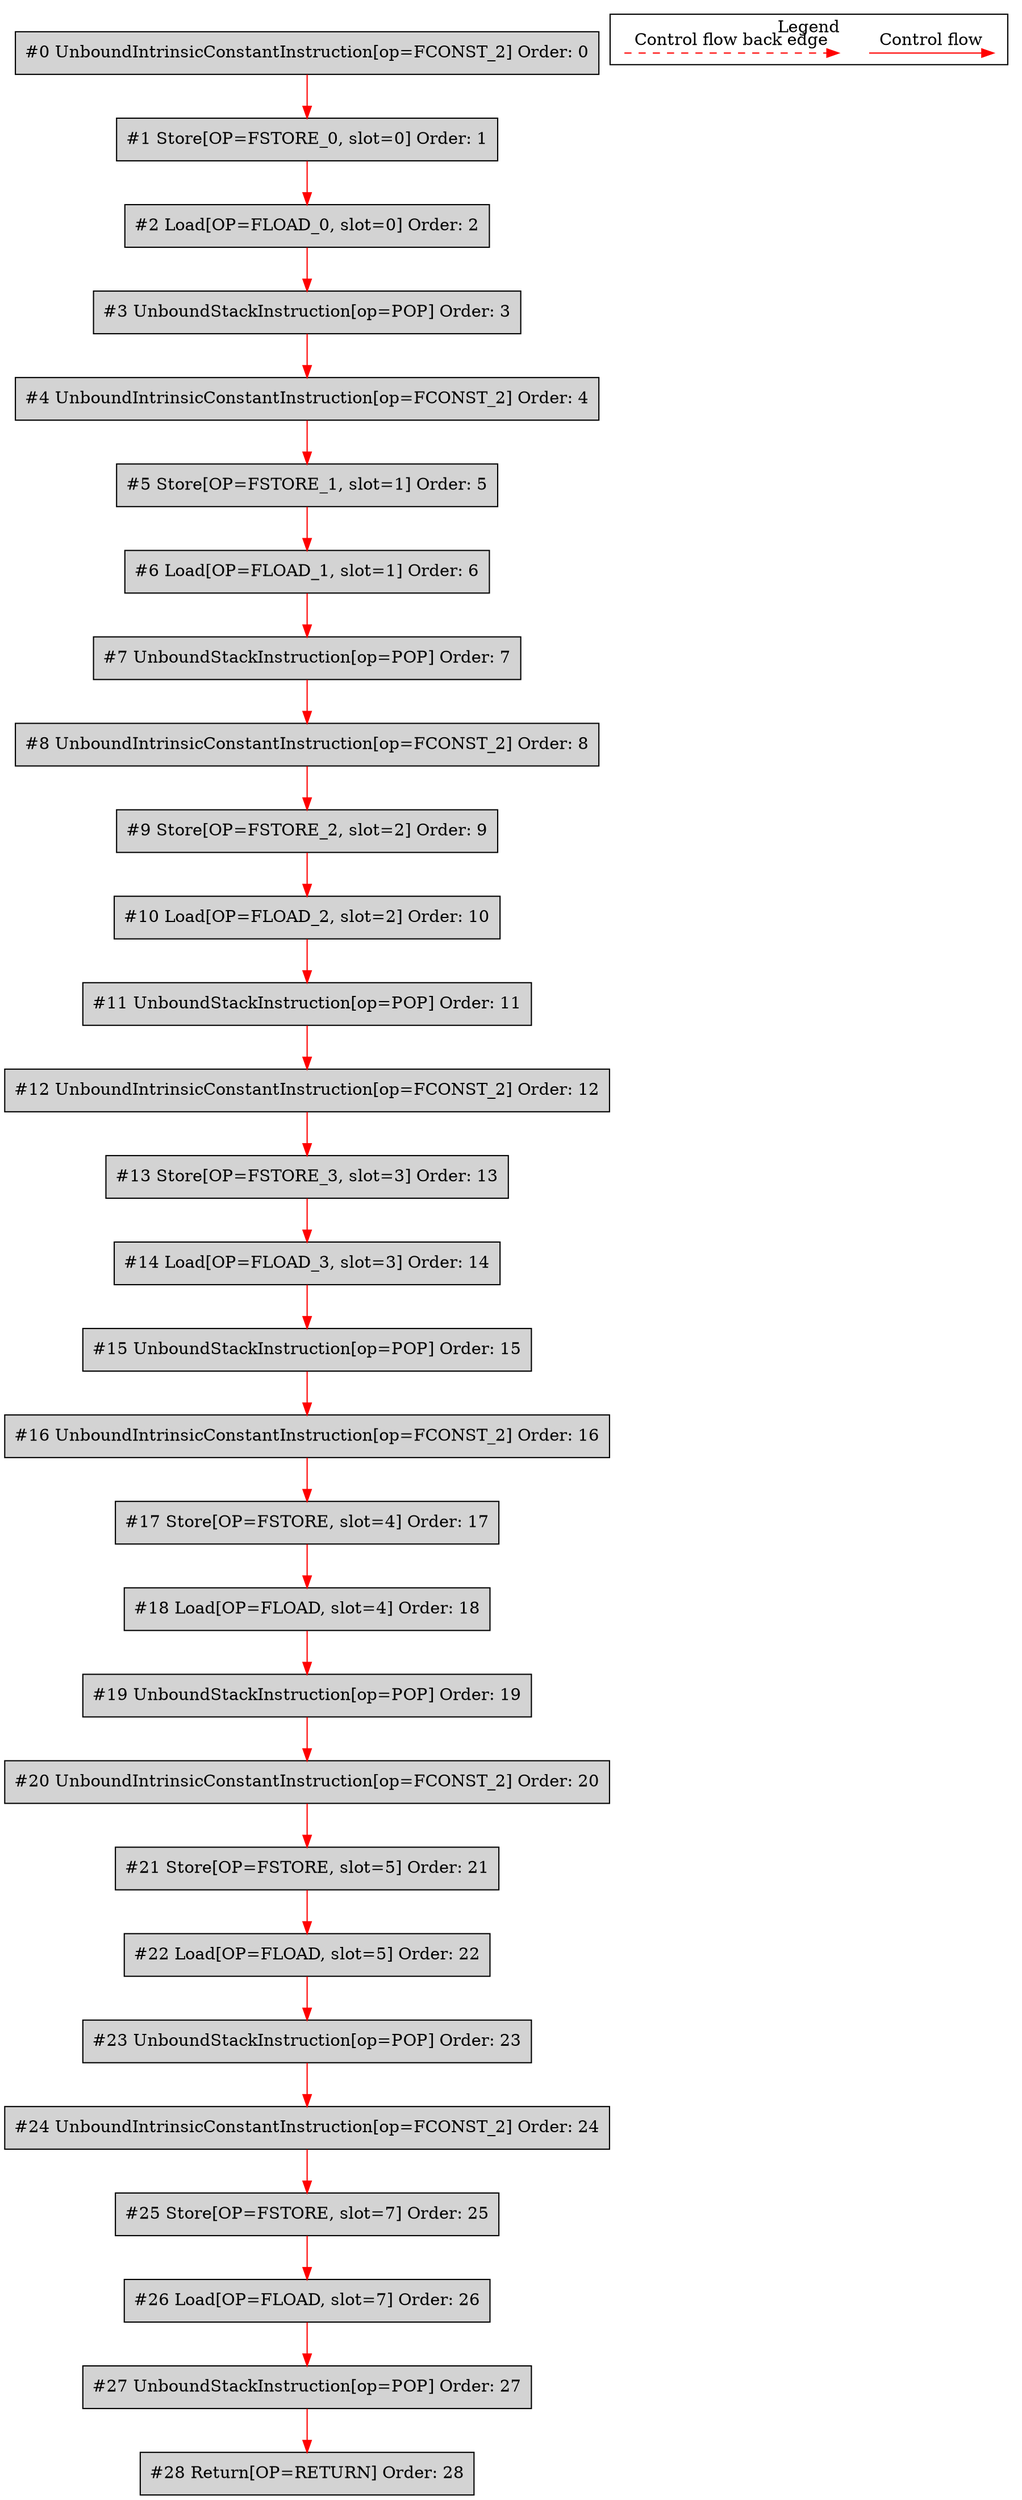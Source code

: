 digraph {
 node0[label="#0 UnboundIntrinsicConstantInstruction[op=FCONST_2] Order: 0", shape=box, fillcolor=lightgrey, style=filled];
 node1[label="#1 Store[OP=FSTORE_0, slot=0] Order: 1", shape=box, fillcolor=lightgrey, style=filled];
 node2[label="#2 Load[OP=FLOAD_0, slot=0] Order: 2", shape=box, fillcolor=lightgrey, style=filled];
 node3[label="#3 UnboundStackInstruction[op=POP] Order: 3", shape=box, fillcolor=lightgrey, style=filled];
 node4[label="#4 UnboundIntrinsicConstantInstruction[op=FCONST_2] Order: 4", shape=box, fillcolor=lightgrey, style=filled];
 node5[label="#5 Store[OP=FSTORE_1, slot=1] Order: 5", shape=box, fillcolor=lightgrey, style=filled];
 node6[label="#6 Load[OP=FLOAD_1, slot=1] Order: 6", shape=box, fillcolor=lightgrey, style=filled];
 node7[label="#7 UnboundStackInstruction[op=POP] Order: 7", shape=box, fillcolor=lightgrey, style=filled];
 node8[label="#8 UnboundIntrinsicConstantInstruction[op=FCONST_2] Order: 8", shape=box, fillcolor=lightgrey, style=filled];
 node9[label="#9 Store[OP=FSTORE_2, slot=2] Order: 9", shape=box, fillcolor=lightgrey, style=filled];
 node10[label="#10 Load[OP=FLOAD_2, slot=2] Order: 10", shape=box, fillcolor=lightgrey, style=filled];
 node11[label="#11 UnboundStackInstruction[op=POP] Order: 11", shape=box, fillcolor=lightgrey, style=filled];
 node12[label="#12 UnboundIntrinsicConstantInstruction[op=FCONST_2] Order: 12", shape=box, fillcolor=lightgrey, style=filled];
 node13[label="#13 Store[OP=FSTORE_3, slot=3] Order: 13", shape=box, fillcolor=lightgrey, style=filled];
 node14[label="#14 Load[OP=FLOAD_3, slot=3] Order: 14", shape=box, fillcolor=lightgrey, style=filled];
 node15[label="#15 UnboundStackInstruction[op=POP] Order: 15", shape=box, fillcolor=lightgrey, style=filled];
 node16[label="#16 UnboundIntrinsicConstantInstruction[op=FCONST_2] Order: 16", shape=box, fillcolor=lightgrey, style=filled];
 node17[label="#17 Store[OP=FSTORE, slot=4] Order: 17", shape=box, fillcolor=lightgrey, style=filled];
 node18[label="#18 Load[OP=FLOAD, slot=4] Order: 18", shape=box, fillcolor=lightgrey, style=filled];
 node19[label="#19 UnboundStackInstruction[op=POP] Order: 19", shape=box, fillcolor=lightgrey, style=filled];
 node20[label="#20 UnboundIntrinsicConstantInstruction[op=FCONST_2] Order: 20", shape=box, fillcolor=lightgrey, style=filled];
 node21[label="#21 Store[OP=FSTORE, slot=5] Order: 21", shape=box, fillcolor=lightgrey, style=filled];
 node22[label="#22 Load[OP=FLOAD, slot=5] Order: 22", shape=box, fillcolor=lightgrey, style=filled];
 node23[label="#23 UnboundStackInstruction[op=POP] Order: 23", shape=box, fillcolor=lightgrey, style=filled];
 node24[label="#24 UnboundIntrinsicConstantInstruction[op=FCONST_2] Order: 24", shape=box, fillcolor=lightgrey, style=filled];
 node25[label="#25 Store[OP=FSTORE, slot=7] Order: 25", shape=box, fillcolor=lightgrey, style=filled];
 node26[label="#26 Load[OP=FLOAD, slot=7] Order: 26", shape=box, fillcolor=lightgrey, style=filled];
 node27[label="#27 UnboundStackInstruction[op=POP] Order: 27", shape=box, fillcolor=lightgrey, style=filled];
 node28[label="#28 Return[OP=RETURN] Order: 28", shape=box, fillcolor=lightgrey, style=filled];
 node0 -> node1[color=red];
 node1 -> node2[color=red];
 node2 -> node3[color=red];
 node3 -> node4[color=red];
 node4 -> node5[color=red];
 node5 -> node6[color=red];
 node6 -> node7[color=red];
 node7 -> node8[color=red];
 node8 -> node9[color=red];
 node9 -> node10[color=red];
 node10 -> node11[color=red];
 node11 -> node12[color=red];
 node12 -> node13[color=red];
 node13 -> node14[color=red];
 node14 -> node15[color=red];
 node15 -> node16[color=red];
 node16 -> node17[color=red];
 node17 -> node18[color=red];
 node18 -> node19[color=red];
 node19 -> node20[color=red];
 node20 -> node21[color=red];
 node21 -> node22[color=red];
 node22 -> node23[color=red];
 node23 -> node24[color=red];
 node24 -> node25[color=red];
 node25 -> node26[color=red];
 node26 -> node27[color=red];
 node27 -> node28[color=red];
 subgraph cluster_000 {
  label = "Legend";
  node [shape=point]
  {
   rank=same;
   c0 [style = invis];
   c1 [style = invis];
   c2 [style = invis];
   c3 [style = invis];
  }
  c0 -> c1 [label="Control flow", style=solid, color=red]
  c2 -> c3 [label="Control flow back edge", style=dashed, color=red]
 }

}
